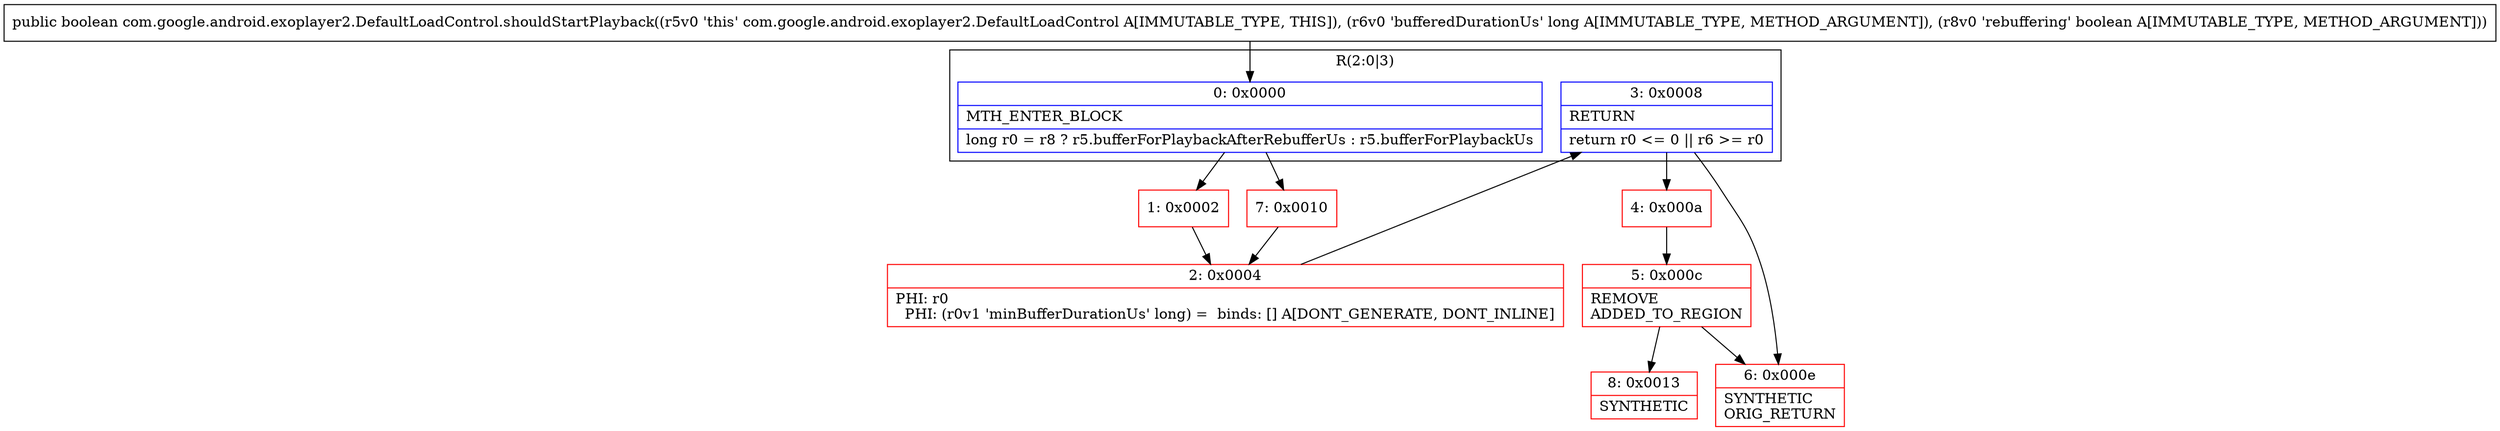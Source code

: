 digraph "CFG forcom.google.android.exoplayer2.DefaultLoadControl.shouldStartPlayback(JZ)Z" {
subgraph cluster_Region_1433593885 {
label = "R(2:0|3)";
node [shape=record,color=blue];
Node_0 [shape=record,label="{0\:\ 0x0000|MTH_ENTER_BLOCK\l|long r0 = r8 ? r5.bufferForPlaybackAfterRebufferUs : r5.bufferForPlaybackUs\l}"];
Node_3 [shape=record,label="{3\:\ 0x0008|RETURN\l|return r0 \<= 0 \|\| r6 \>= r0\l}"];
}
Node_1 [shape=record,color=red,label="{1\:\ 0x0002}"];
Node_2 [shape=record,color=red,label="{2\:\ 0x0004|PHI: r0 \l  PHI: (r0v1 'minBufferDurationUs' long) =  binds: [] A[DONT_GENERATE, DONT_INLINE]\l}"];
Node_4 [shape=record,color=red,label="{4\:\ 0x000a}"];
Node_5 [shape=record,color=red,label="{5\:\ 0x000c|REMOVE\lADDED_TO_REGION\l}"];
Node_6 [shape=record,color=red,label="{6\:\ 0x000e|SYNTHETIC\lORIG_RETURN\l}"];
Node_7 [shape=record,color=red,label="{7\:\ 0x0010}"];
Node_8 [shape=record,color=red,label="{8\:\ 0x0013|SYNTHETIC\l}"];
MethodNode[shape=record,label="{public boolean com.google.android.exoplayer2.DefaultLoadControl.shouldStartPlayback((r5v0 'this' com.google.android.exoplayer2.DefaultLoadControl A[IMMUTABLE_TYPE, THIS]), (r6v0 'bufferedDurationUs' long A[IMMUTABLE_TYPE, METHOD_ARGUMENT]), (r8v0 'rebuffering' boolean A[IMMUTABLE_TYPE, METHOD_ARGUMENT])) }"];
MethodNode -> Node_0;
Node_0 -> Node_1;
Node_0 -> Node_7;
Node_3 -> Node_4;
Node_3 -> Node_6;
Node_1 -> Node_2;
Node_2 -> Node_3;
Node_4 -> Node_5;
Node_5 -> Node_6;
Node_5 -> Node_8;
Node_7 -> Node_2;
}

